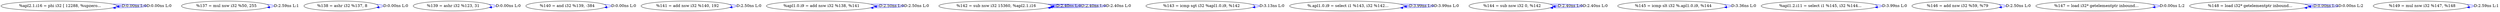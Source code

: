 digraph {
Node0x315c560[label="  %apl2.1.i16 = phi i32 [ 12288, %upzero..."];
Node0x315c560 -> Node0x315c560[label="D:0.00ns L:0",color=blue];
Node0x315c560 -> Node0x315c560[label="D:0.00ns L:0",color=blue];
Node0x315d730[label="  %137 = mul nsw i32 %50, 255"];
Node0x315d730 -> Node0x315d730[label="D:2.59ns L:1",color=blue];
Node0x315d8d0[label="  %138 = ashr i32 %137, 8"];
Node0x315d8d0 -> Node0x315d8d0[label="D:0.00ns L:0",color=blue];
Node0x315d9b0[label="  %139 = ashr i32 %123, 31"];
Node0x315d9b0 -> Node0x315d9b0[label="D:0.00ns L:0",color=blue];
Node0x315da90[label="  %140 = and i32 %139, -384"];
Node0x315da90 -> Node0x315da90[label="D:0.00ns L:0",color=blue];
Node0x31574d0[label="  %141 = add nsw i32 %140, 192"];
Node0x31574d0 -> Node0x31574d0[label="D:2.50ns L:0",color=blue];
Node0x31575b0[label="  %apl1.0.i9 = add nsw i32 %138, %141"];
Node0x31575b0 -> Node0x31575b0[label="D:2.50ns L:0",color=blue];
Node0x31575b0 -> Node0x31575b0[label="D:2.50ns L:0",color=blue];
Node0x3157690[label="  %142 = sub nsw i32 15360, %apl2.1.i16"];
Node0x3157690 -> Node0x3157690[label="D:2.40ns L:0",color=blue];
Node0x3157690 -> Node0x3157690[label="D:2.40ns L:0",color=blue];
Node0x3157690 -> Node0x3157690[label="D:2.40ns L:0",color=blue];
Node0x3157770[label="  %143 = icmp sgt i32 %apl1.0.i9, %142"];
Node0x3157770 -> Node0x3157770[label="D:3.13ns L:0",color=blue];
Node0x3157850[label="  %.apl1.0.i9 = select i1 %143, i32 %142..."];
Node0x3157850 -> Node0x3157850[label="D:3.99ns L:0",color=blue];
Node0x3157850 -> Node0x3157850[label="D:3.99ns L:0",color=blue];
Node0x3157930[label="  %144 = sub nsw i32 0, %142"];
Node0x3157930 -> Node0x3157930[label="D:2.40ns L:0",color=blue];
Node0x3157930 -> Node0x3157930[label="D:2.40ns L:0",color=blue];
Node0x3157a10[label="  %145 = icmp slt i32 %.apl1.0.i9, %144"];
Node0x3157a10 -> Node0x3157a10[label="D:3.36ns L:0",color=blue];
Node0x3157af0[label="  %apl1.2.i11 = select i1 %145, i32 %144..."];
Node0x3157af0 -> Node0x3157af0[label="D:3.99ns L:0",color=blue];
Node0x3157cb0[label="  %146 = add nsw i32 %59, %79"];
Node0x3157cb0 -> Node0x3157cb0[label="D:2.50ns L:0",color=blue];
Node0x3158190[label="  %147 = load i32* getelementptr inbound..."];
Node0x3158190 -> Node0x3158190[label="D:0.00ns L:2",color=blue];
Node0x3158270[label="  %148 = load i32* getelementptr inbound..."];
Node0x3158270 -> Node0x3158270[label="D:0.00ns L:2",color=blue];
Node0x3158270 -> Node0x3158270[label="D:0.00ns L:2",color=blue];
Node0x3158350[label="  %149 = mul nsw i32 %147, %148"];
Node0x3158350 -> Node0x3158350[label="D:2.59ns L:1",color=blue];
}
